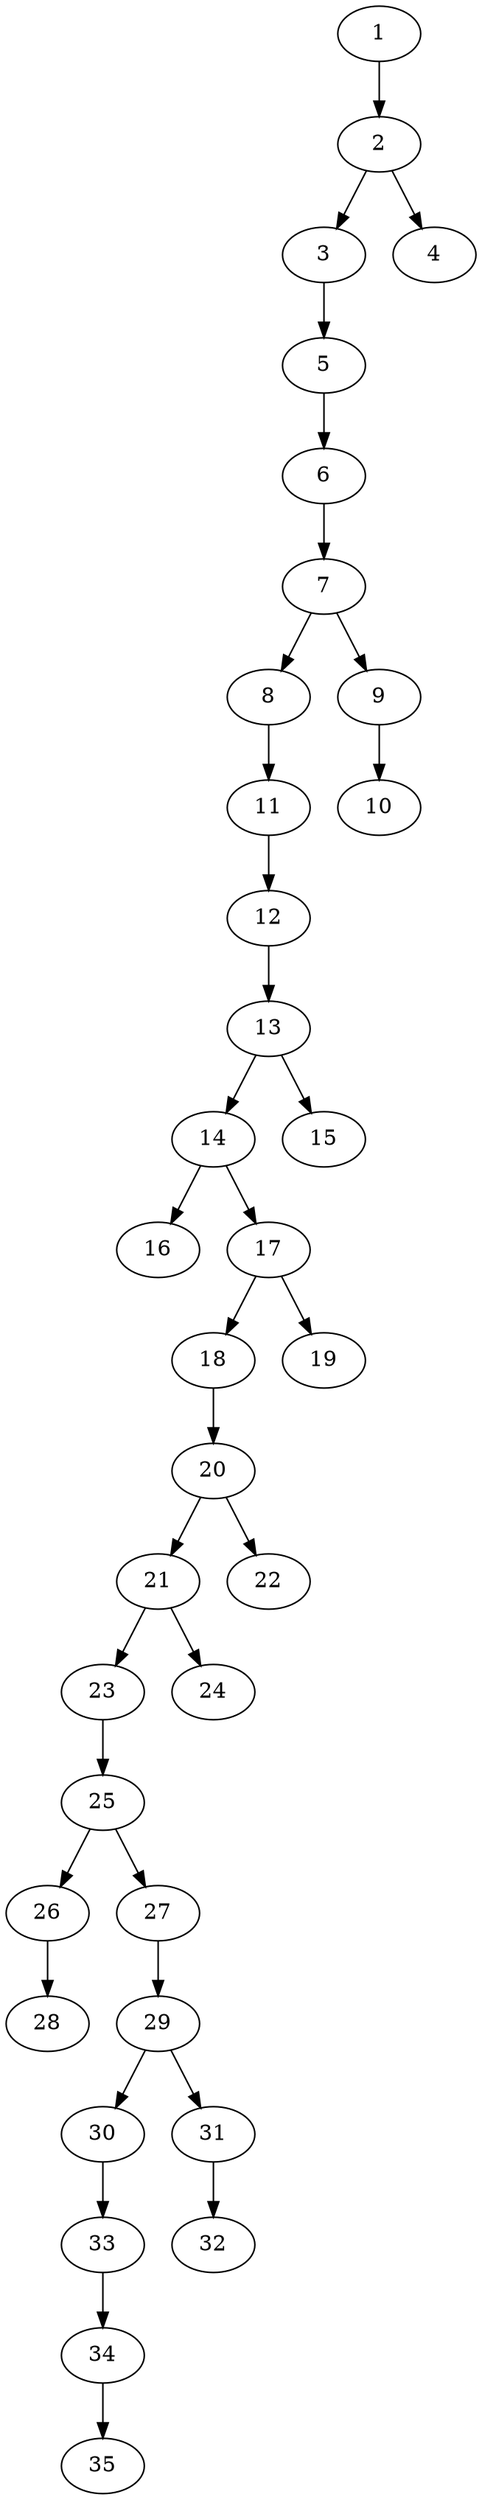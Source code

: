 // DAG automatically generated by daggen at Thu Oct  3 14:05:36 2019
// ./daggen --dot -n 35 --ccr 0.4 --fat 0.3 --regular 0.7 --density 0.5 --mindata 5242880 --maxdata 52428800 
digraph G {
  1 [size="107156480", alpha="0.06", expect_size="42862592"] 
  1 -> 2 [size ="42862592"]
  2 [size="22010880", alpha="0.14", expect_size="8804352"] 
  2 -> 3 [size ="8804352"]
  2 -> 4 [size ="8804352"]
  3 [size="89231360", alpha="0.18", expect_size="35692544"] 
  3 -> 5 [size ="35692544"]
  4 [size="115906560", alpha="0.07", expect_size="46362624"] 
  5 [size="19020800", alpha="0.03", expect_size="7608320"] 
  5 -> 6 [size ="7608320"]
  6 [size="81748480", alpha="0.12", expect_size="32699392"] 
  6 -> 7 [size ="32699392"]
  7 [size="74086400", alpha="0.05", expect_size="29634560"] 
  7 -> 8 [size ="29634560"]
  7 -> 9 [size ="29634560"]
  8 [size="101724160", alpha="0.17", expect_size="40689664"] 
  8 -> 11 [size ="40689664"]
  9 [size="34237440", alpha="0.12", expect_size="13694976"] 
  9 -> 10 [size ="13694976"]
  10 [size="19491840", alpha="0.02", expect_size="7796736"] 
  11 [size="70295040", alpha="0.03", expect_size="28118016"] 
  11 -> 12 [size ="28118016"]
  12 [size="104089600", alpha="0.17", expect_size="41635840"] 
  12 -> 13 [size ="41635840"]
  13 [size="66841600", alpha="0.12", expect_size="26736640"] 
  13 -> 14 [size ="26736640"]
  13 -> 15 [size ="26736640"]
  14 [size="56389120", alpha="0.19", expect_size="22555648"] 
  14 -> 16 [size ="22555648"]
  14 -> 17 [size ="22555648"]
  15 [size="97768960", alpha="0.07", expect_size="39107584"] 
  16 [size="114639360", alpha="0.04", expect_size="45855744"] 
  17 [size="66014720", alpha="0.15", expect_size="26405888"] 
  17 -> 18 [size ="26405888"]
  17 -> 19 [size ="26405888"]
  18 [size="95500800", alpha="0.02", expect_size="38200320"] 
  18 -> 20 [size ="38200320"]
  19 [size="79754240", alpha="0.07", expect_size="31901696"] 
  20 [size="33213440", alpha="0.11", expect_size="13285376"] 
  20 -> 21 [size ="13285376"]
  20 -> 22 [size ="13285376"]
  21 [size="42600960", alpha="0.10", expect_size="17040384"] 
  21 -> 23 [size ="17040384"]
  21 -> 24 [size ="17040384"]
  22 [size="62182400", alpha="0.10", expect_size="24872960"] 
  23 [size="44917760", alpha="0.04", expect_size="17967104"] 
  23 -> 25 [size ="17967104"]
  24 [size="113459200", alpha="0.15", expect_size="45383680"] 
  25 [size="110374400", alpha="0.07", expect_size="44149760"] 
  25 -> 26 [size ="44149760"]
  25 -> 27 [size ="44149760"]
  26 [size="36567040", alpha="0.11", expect_size="14626816"] 
  26 -> 28 [size ="14626816"]
  27 [size="58380800", alpha="0.05", expect_size="23352320"] 
  27 -> 29 [size ="23352320"]
  28 [size="30312960", alpha="0.14", expect_size="12125184"] 
  29 [size="41472000", alpha="0.06", expect_size="16588800"] 
  29 -> 30 [size ="16588800"]
  29 -> 31 [size ="16588800"]
  30 [size="85148160", alpha="0.20", expect_size="34059264"] 
  30 -> 33 [size ="34059264"]
  31 [size="29788160", alpha="0.03", expect_size="11915264"] 
  31 -> 32 [size ="11915264"]
  32 [size="87406080", alpha="0.02", expect_size="34962432"] 
  33 [size="30981120", alpha="0.10", expect_size="12392448"] 
  33 -> 34 [size ="12392448"]
  34 [size="54599680", alpha="0.05", expect_size="21839872"] 
  34 -> 35 [size ="21839872"]
  35 [size="25136640", alpha="0.15", expect_size="10054656"] 
}
